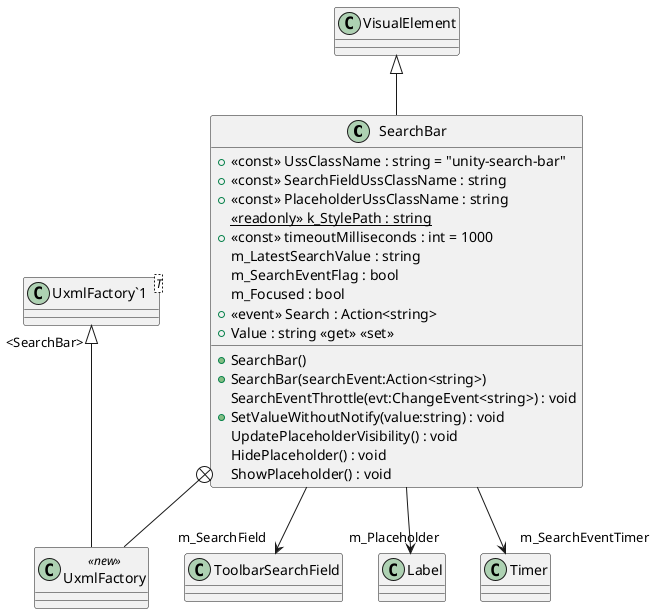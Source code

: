 @startuml
class SearchBar {
    + <<const>> UssClassName : string = "unity-search-bar"
    + <<const>> SearchFieldUssClassName : string
    + <<const>> PlaceholderUssClassName : string
    {static} <<readonly>> k_StylePath : string
    + <<const>> timeoutMilliseconds : int = 1000
    m_LatestSearchValue : string
    m_SearchEventFlag : bool
    m_Focused : bool
    +  <<event>> Search : Action<string> 
    + SearchBar()
    + SearchBar(searchEvent:Action<string>)
    SearchEventThrottle(evt:ChangeEvent<string>) : void
    + Value : string <<get>> <<set>>
    + SetValueWithoutNotify(value:string) : void
    UpdatePlaceholderVisibility() : void
    HidePlaceholder() : void
    ShowPlaceholder() : void
}
class UxmlFactory <<new>> {
}
class "UxmlFactory`1"<T> {
}
VisualElement <|-- SearchBar
SearchBar --> "m_SearchField" ToolbarSearchField
SearchBar --> "m_Placeholder" Label
SearchBar --> "m_SearchEventTimer" Timer
SearchBar +-- UxmlFactory
"UxmlFactory`1" "<SearchBar>" <|-- UxmlFactory
@enduml
